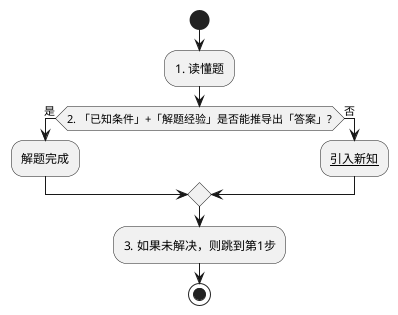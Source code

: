 @startuml

start

:1. 读懂题;
if (2. 「已知条件」+「解题经验」是否能推导出「答案」?) then (是)
  :解题完成;
else (否)
  :__引入新知__;
endif
:3. 如果未解决，则跳到第1步;

stop

@enduml